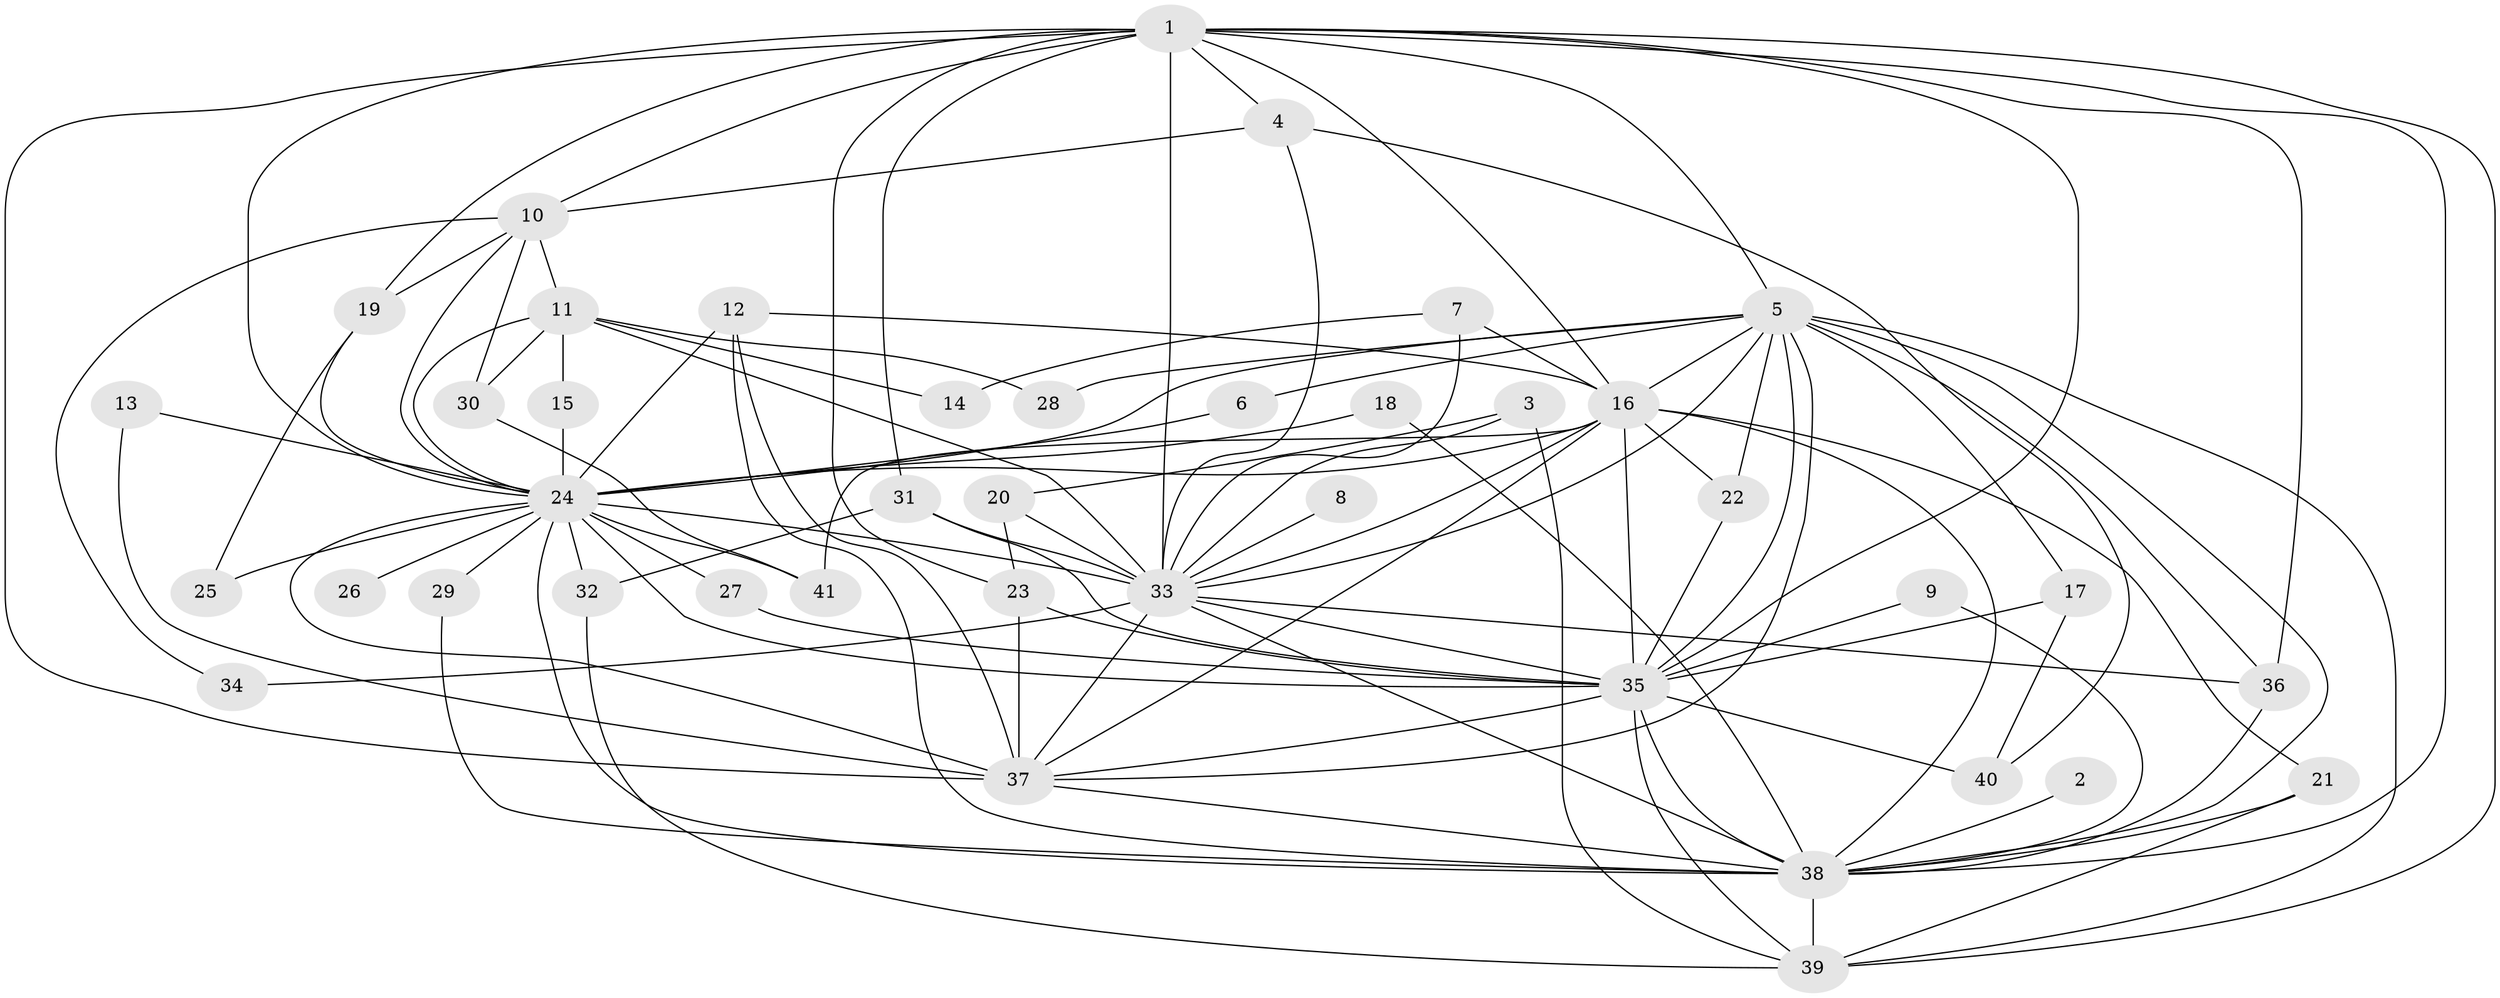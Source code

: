 // original degree distribution, {20: 0.012195121951219513, 19: 0.036585365853658534, 13: 0.012195121951219513, 15: 0.012195121951219513, 22: 0.012195121951219513, 16: 0.012195121951219513, 25: 0.012195121951219513, 18: 0.012195121951219513, 7: 0.012195121951219513, 3: 0.17073170731707318, 2: 0.573170731707317, 4: 0.08536585365853659, 8: 0.024390243902439025, 5: 0.012195121951219513}
// Generated by graph-tools (version 1.1) at 2025/01/03/09/25 03:01:31]
// undirected, 41 vertices, 108 edges
graph export_dot {
graph [start="1"]
  node [color=gray90,style=filled];
  1;
  2;
  3;
  4;
  5;
  6;
  7;
  8;
  9;
  10;
  11;
  12;
  13;
  14;
  15;
  16;
  17;
  18;
  19;
  20;
  21;
  22;
  23;
  24;
  25;
  26;
  27;
  28;
  29;
  30;
  31;
  32;
  33;
  34;
  35;
  36;
  37;
  38;
  39;
  40;
  41;
  1 -- 4 [weight=1.0];
  1 -- 5 [weight=3.0];
  1 -- 10 [weight=2.0];
  1 -- 16 [weight=2.0];
  1 -- 19 [weight=2.0];
  1 -- 23 [weight=1.0];
  1 -- 24 [weight=4.0];
  1 -- 31 [weight=1.0];
  1 -- 33 [weight=2.0];
  1 -- 35 [weight=3.0];
  1 -- 36 [weight=1.0];
  1 -- 37 [weight=2.0];
  1 -- 38 [weight=2.0];
  1 -- 39 [weight=1.0];
  2 -- 38 [weight=1.0];
  3 -- 20 [weight=1.0];
  3 -- 33 [weight=1.0];
  3 -- 39 [weight=1.0];
  4 -- 10 [weight=1.0];
  4 -- 33 [weight=1.0];
  4 -- 40 [weight=1.0];
  5 -- 6 [weight=1.0];
  5 -- 16 [weight=1.0];
  5 -- 17 [weight=1.0];
  5 -- 22 [weight=1.0];
  5 -- 24 [weight=2.0];
  5 -- 28 [weight=1.0];
  5 -- 33 [weight=1.0];
  5 -- 35 [weight=1.0];
  5 -- 36 [weight=1.0];
  5 -- 37 [weight=2.0];
  5 -- 38 [weight=1.0];
  5 -- 39 [weight=1.0];
  6 -- 24 [weight=1.0];
  7 -- 14 [weight=1.0];
  7 -- 16 [weight=1.0];
  7 -- 33 [weight=1.0];
  8 -- 33 [weight=1.0];
  9 -- 35 [weight=1.0];
  9 -- 38 [weight=1.0];
  10 -- 11 [weight=1.0];
  10 -- 19 [weight=1.0];
  10 -- 24 [weight=1.0];
  10 -- 30 [weight=1.0];
  10 -- 34 [weight=1.0];
  11 -- 14 [weight=1.0];
  11 -- 15 [weight=1.0];
  11 -- 24 [weight=1.0];
  11 -- 28 [weight=1.0];
  11 -- 30 [weight=1.0];
  11 -- 33 [weight=1.0];
  12 -- 16 [weight=1.0];
  12 -- 24 [weight=1.0];
  12 -- 37 [weight=2.0];
  12 -- 38 [weight=1.0];
  13 -- 24 [weight=1.0];
  13 -- 37 [weight=1.0];
  15 -- 24 [weight=1.0];
  16 -- 21 [weight=1.0];
  16 -- 22 [weight=1.0];
  16 -- 24 [weight=3.0];
  16 -- 33 [weight=1.0];
  16 -- 35 [weight=2.0];
  16 -- 37 [weight=2.0];
  16 -- 38 [weight=2.0];
  16 -- 41 [weight=1.0];
  17 -- 35 [weight=1.0];
  17 -- 40 [weight=1.0];
  18 -- 24 [weight=1.0];
  18 -- 38 [weight=1.0];
  19 -- 24 [weight=1.0];
  19 -- 25 [weight=1.0];
  20 -- 23 [weight=1.0];
  20 -- 33 [weight=1.0];
  21 -- 38 [weight=1.0];
  21 -- 39 [weight=1.0];
  22 -- 35 [weight=1.0];
  23 -- 35 [weight=1.0];
  23 -- 37 [weight=1.0];
  24 -- 25 [weight=1.0];
  24 -- 26 [weight=1.0];
  24 -- 27 [weight=1.0];
  24 -- 29 [weight=3.0];
  24 -- 32 [weight=1.0];
  24 -- 33 [weight=4.0];
  24 -- 35 [weight=2.0];
  24 -- 37 [weight=2.0];
  24 -- 38 [weight=3.0];
  24 -- 41 [weight=2.0];
  27 -- 35 [weight=1.0];
  29 -- 38 [weight=1.0];
  30 -- 41 [weight=1.0];
  31 -- 32 [weight=1.0];
  31 -- 33 [weight=1.0];
  31 -- 35 [weight=1.0];
  32 -- 39 [weight=1.0];
  33 -- 34 [weight=1.0];
  33 -- 35 [weight=1.0];
  33 -- 36 [weight=1.0];
  33 -- 37 [weight=1.0];
  33 -- 38 [weight=1.0];
  35 -- 37 [weight=1.0];
  35 -- 38 [weight=1.0];
  35 -- 39 [weight=1.0];
  35 -- 40 [weight=1.0];
  36 -- 38 [weight=1.0];
  37 -- 38 [weight=1.0];
  38 -- 39 [weight=1.0];
}
